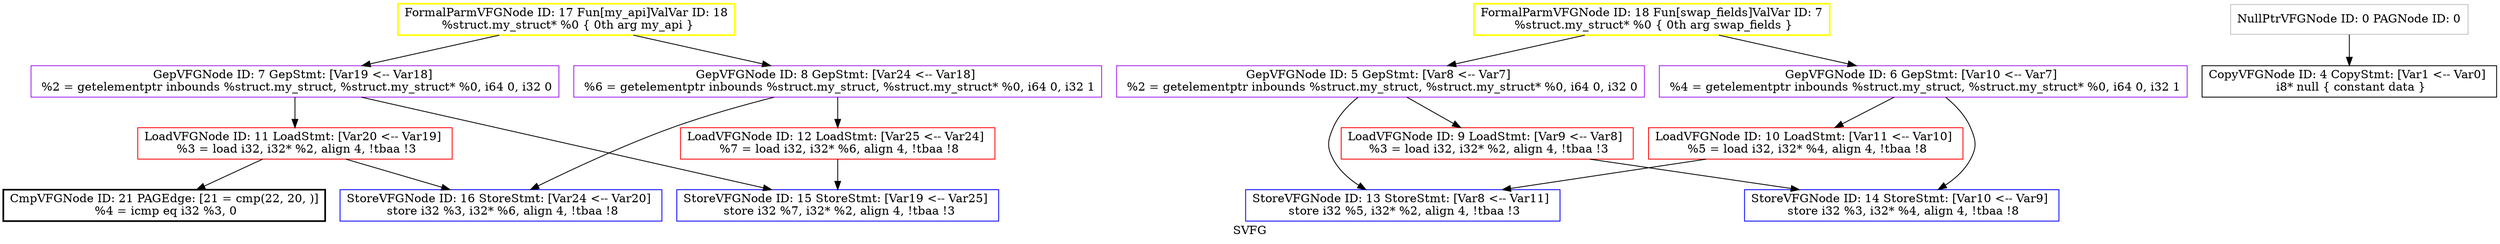 digraph "SVFG" {
	label="SVFG";

	Node0x55c79ef94cd0 [shape=record,color=black,penwidth=2,label="{CmpVFGNode ID: 21 PAGEdge: [21 = cmp(22, 20, )]\n    %4 = icmp eq i32 %3, 0 }"];
	Node0x55c79ef94640 [shape=record,color=yellow,penwidth=2,label="{FormalParmVFGNode ID: 18 Fun[swap_fields]ValVar ID: 7\n %struct.my_struct* %0 \{ 0th arg swap_fields  \}}"];
	Node0x55c79ef94640 -> Node0x55c79ef930a0[style=solid];
	Node0x55c79ef94640 -> Node0x55c79ef932b0[style=solid];
	Node0x55c79ef943b0 [shape=record,color=yellow,penwidth=2,label="{FormalParmVFGNode ID: 17 Fun[my_api]ValVar ID: 18\n %struct.my_struct* %0 \{ 0th arg my_api  \}}"];
	Node0x55c79ef943b0 -> Node0x55c79ef93410[style=solid];
	Node0x55c79ef943b0 -> Node0x55c79ef935e0[style=solid];
	Node0x55c79ef94230 [shape=record,color=blue,label="{StoreVFGNode ID: 16 StoreStmt: [Var24 \<-- Var20]  \n   store i32 %3, i32* %6, align 4, !tbaa !8 }"];
	Node0x55c79ef94100 [shape=record,color=blue,label="{StoreVFGNode ID: 15 StoreStmt: [Var19 \<-- Var25]  \n   store i32 %7, i32* %2, align 4, !tbaa !3 }"];
	Node0x55c79ef93ee0 [shape=record,color=blue,label="{StoreVFGNode ID: 14 StoreStmt: [Var10 \<-- Var9]  \n   store i32 %3, i32* %4, align 4, !tbaa !8 }"];
	Node0x55c79ef93cc0 [shape=record,color=blue,label="{StoreVFGNode ID: 13 StoreStmt: [Var8 \<-- Var11]  \n   store i32 %5, i32* %2, align 4, !tbaa !3 }"];
	Node0x55c79ef91c00 [shape=record,color=grey,label="{NullPtrVFGNode ID: 0 PAGNode ID: 0\n}"];
	Node0x55c79ef91c00 -> Node0x55c79ef92780[style=solid];
	Node0x55c79ef92780 [shape=record,color=black,label="{CopyVFGNode ID: 4 CopyStmt: [Var1 \<-- Var0]  \n i8* null \{ constant data \}}"];
	Node0x55c79ef930a0 [shape=record,color=purple,label="{GepVFGNode ID: 5 GepStmt: [Var8 \<-- Var7]  \n   %2 = getelementptr inbounds %struct.my_struct, %struct.my_struct* %0, i64 0, i32 0 }"];
	Node0x55c79ef930a0 -> Node0x55c79ef93740[style=solid];
	Node0x55c79ef930a0 -> Node0x55c79ef93cc0[style=solid];
	Node0x55c79ef932b0 [shape=record,color=purple,label="{GepVFGNode ID: 6 GepStmt: [Var10 \<-- Var7]  \n   %4 = getelementptr inbounds %struct.my_struct, %struct.my_struct* %0, i64 0, i32 1 }"];
	Node0x55c79ef932b0 -> Node0x55c79ef938a0[style=solid];
	Node0x55c79ef932b0 -> Node0x55c79ef93ee0[style=solid];
	Node0x55c79ef93410 [shape=record,color=purple,label="{GepVFGNode ID: 7 GepStmt: [Var19 \<-- Var18]  \n   %2 = getelementptr inbounds %struct.my_struct, %struct.my_struct* %0, i64 0, i32 0 }"];
	Node0x55c79ef93410 -> Node0x55c79ef93a00[style=solid];
	Node0x55c79ef93410 -> Node0x55c79ef94100[style=solid];
	Node0x55c79ef935e0 [shape=record,color=purple,label="{GepVFGNode ID: 8 GepStmt: [Var24 \<-- Var18]  \n   %6 = getelementptr inbounds %struct.my_struct, %struct.my_struct* %0, i64 0, i32 1 }"];
	Node0x55c79ef935e0 -> Node0x55c79ef93b60[style=solid];
	Node0x55c79ef935e0 -> Node0x55c79ef94230[style=solid];
	Node0x55c79ef93740 [shape=record,color=red,label="{LoadVFGNode ID: 9 LoadStmt: [Var9 \<-- Var8]  \n   %3 = load i32, i32* %2, align 4, !tbaa !3 }"];
	Node0x55c79ef93740 -> Node0x55c79ef93ee0[style=solid];
	Node0x55c79ef938a0 [shape=record,color=red,label="{LoadVFGNode ID: 10 LoadStmt: [Var11 \<-- Var10]  \n   %5 = load i32, i32* %4, align 4, !tbaa !8 }"];
	Node0x55c79ef938a0 -> Node0x55c79ef93cc0[style=solid];
	Node0x55c79ef93a00 [shape=record,color=red,label="{LoadVFGNode ID: 11 LoadStmt: [Var20 \<-- Var19]  \n   %3 = load i32, i32* %2, align 4, !tbaa !3 }"];
	Node0x55c79ef93a00 -> Node0x55c79ef94230[style=solid];
	Node0x55c79ef93a00 -> Node0x55c79ef94cd0[style=solid];
	Node0x55c79ef93b60 [shape=record,color=red,label="{LoadVFGNode ID: 12 LoadStmt: [Var25 \<-- Var24]  \n   %7 = load i32, i32* %6, align 4, !tbaa !8 }"];
	Node0x55c79ef93b60 -> Node0x55c79ef94100[style=solid];
}
